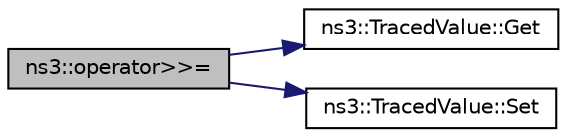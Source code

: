 digraph "ns3::operator&gt;&gt;="
{
 // LATEX_PDF_SIZE
  edge [fontname="Helvetica",fontsize="10",labelfontname="Helvetica",labelfontsize="10"];
  node [fontname="Helvetica",fontsize="10",shape=record];
  rankdir="LR";
  Node1 [label="ns3::operator\>\>=",height=0.2,width=0.4,color="black", fillcolor="grey75", style="filled", fontcolor="black",tooltip="Operator assignment for TracedValue."];
  Node1 -> Node2 [color="midnightblue",fontsize="10",style="solid",fontname="Helvetica"];
  Node2 [label="ns3::TracedValue::Get",height=0.2,width=0.4,color="black", fillcolor="white", style="filled",URL="$classns3_1_1_traced_value.html#af77ce761fca6254db42c875dd1a4cdc6",tooltip="Get the underlying value."];
  Node1 -> Node3 [color="midnightblue",fontsize="10",style="solid",fontname="Helvetica"];
  Node3 [label="ns3::TracedValue::Set",height=0.2,width=0.4,color="black", fillcolor="white", style="filled",URL="$classns3_1_1_traced_value.html#acf89f3954232d083f84dd3c1c95b0277",tooltip="Set the value of the underlying variable."];
}
